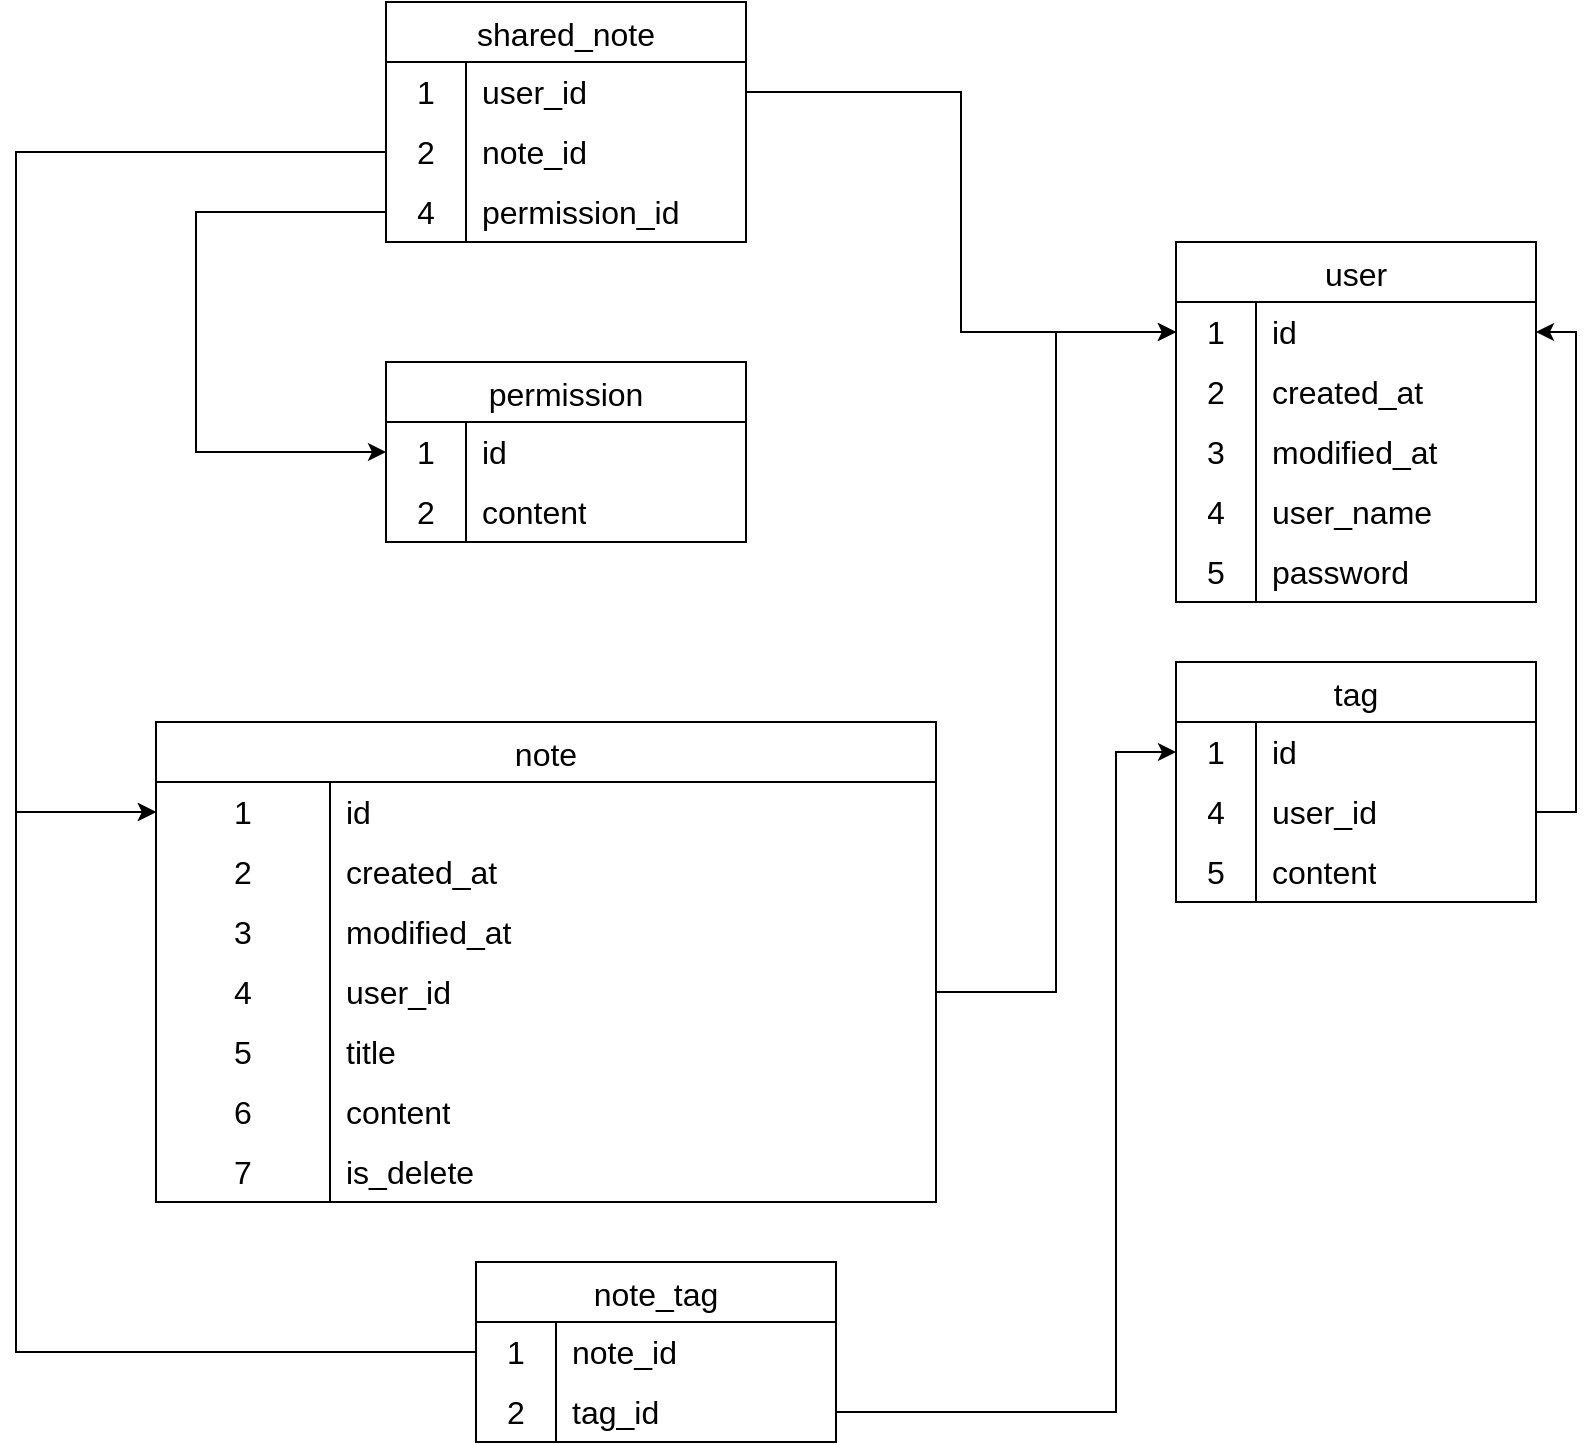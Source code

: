 <mxfile version="21.6.2" type="github">
  <diagram id="R2lEEEUBdFMjLlhIrx00" name="Page-1">
    <mxGraphModel dx="1434" dy="764" grid="1" gridSize="10" guides="1" tooltips="1" connect="1" arrows="1" fold="1" page="1" pageScale="1" pageWidth="850" pageHeight="1100" math="0" shadow="0" extFonts="Permanent Marker^https://fonts.googleapis.com/css?family=Permanent+Marker">
      <root>
        <mxCell id="0" />
        <mxCell id="1" parent="0" />
        <object label="note" id="VQeO6nDnTUrIf2RDV7d5-27">
          <mxCell style="shape=table;startSize=30;container=1;collapsible=0;childLayout=tableLayout;fixedRows=1;rowLines=0;fontStyle=0;strokeColor=default;fontSize=16;" vertex="1" parent="1">
            <mxGeometry x="100" y="400" width="390" height="240" as="geometry" />
          </mxCell>
        </object>
        <mxCell id="VQeO6nDnTUrIf2RDV7d5-28" value="" style="shape=tableRow;horizontal=0;startSize=0;swimlaneHead=0;swimlaneBody=0;top=0;left=0;bottom=0;right=0;collapsible=0;dropTarget=0;fillColor=none;points=[[0,0.5],[1,0.5]];portConstraint=eastwest;strokeColor=inherit;fontSize=16;" vertex="1" parent="VQeO6nDnTUrIf2RDV7d5-27">
          <mxGeometry y="30" width="390" height="30" as="geometry" />
        </mxCell>
        <mxCell id="VQeO6nDnTUrIf2RDV7d5-29" value="1" style="shape=partialRectangle;html=1;whiteSpace=wrap;connectable=0;fillColor=none;top=0;left=0;bottom=0;right=0;overflow=hidden;pointerEvents=1;strokeColor=inherit;fontSize=16;" vertex="1" parent="VQeO6nDnTUrIf2RDV7d5-28">
          <mxGeometry width="87" height="30" as="geometry">
            <mxRectangle width="87" height="30" as="alternateBounds" />
          </mxGeometry>
        </mxCell>
        <mxCell id="VQeO6nDnTUrIf2RDV7d5-30" value="id" style="shape=partialRectangle;html=1;whiteSpace=wrap;connectable=0;fillColor=none;top=0;left=0;bottom=0;right=0;align=left;spacingLeft=6;overflow=hidden;strokeColor=inherit;fontSize=16;" vertex="1" parent="VQeO6nDnTUrIf2RDV7d5-28">
          <mxGeometry x="87" width="303" height="30" as="geometry">
            <mxRectangle width="303" height="30" as="alternateBounds" />
          </mxGeometry>
        </mxCell>
        <mxCell id="VQeO6nDnTUrIf2RDV7d5-31" value="" style="shape=tableRow;horizontal=0;startSize=0;swimlaneHead=0;swimlaneBody=0;top=0;left=0;bottom=0;right=0;collapsible=0;dropTarget=0;fillColor=none;points=[[0,0.5],[1,0.5]];portConstraint=eastwest;strokeColor=inherit;fontSize=16;" vertex="1" parent="VQeO6nDnTUrIf2RDV7d5-27">
          <mxGeometry y="60" width="390" height="30" as="geometry" />
        </mxCell>
        <mxCell id="VQeO6nDnTUrIf2RDV7d5-32" value="2" style="shape=partialRectangle;html=1;whiteSpace=wrap;connectable=0;fillColor=none;top=0;left=0;bottom=0;right=0;overflow=hidden;strokeColor=inherit;fontSize=16;" vertex="1" parent="VQeO6nDnTUrIf2RDV7d5-31">
          <mxGeometry width="87" height="30" as="geometry">
            <mxRectangle width="87" height="30" as="alternateBounds" />
          </mxGeometry>
        </mxCell>
        <mxCell id="VQeO6nDnTUrIf2RDV7d5-33" value="created_at" style="shape=partialRectangle;html=1;whiteSpace=wrap;connectable=0;fillColor=none;top=0;left=0;bottom=0;right=0;align=left;spacingLeft=6;overflow=hidden;strokeColor=inherit;fontSize=16;" vertex="1" parent="VQeO6nDnTUrIf2RDV7d5-31">
          <mxGeometry x="87" width="303" height="30" as="geometry">
            <mxRectangle width="303" height="30" as="alternateBounds" />
          </mxGeometry>
        </mxCell>
        <mxCell id="VQeO6nDnTUrIf2RDV7d5-37" style="shape=tableRow;horizontal=0;startSize=0;swimlaneHead=0;swimlaneBody=0;top=0;left=0;bottom=0;right=0;collapsible=0;dropTarget=0;fillColor=none;points=[[0,0.5],[1,0.5]];portConstraint=eastwest;strokeColor=inherit;fontSize=16;" vertex="1" parent="VQeO6nDnTUrIf2RDV7d5-27">
          <mxGeometry y="90" width="390" height="30" as="geometry" />
        </mxCell>
        <mxCell id="VQeO6nDnTUrIf2RDV7d5-38" value="3" style="shape=partialRectangle;html=1;whiteSpace=wrap;connectable=0;fillColor=none;top=0;left=0;bottom=0;right=0;overflow=hidden;strokeColor=inherit;fontSize=16;" vertex="1" parent="VQeO6nDnTUrIf2RDV7d5-37">
          <mxGeometry width="87" height="30" as="geometry">
            <mxRectangle width="87" height="30" as="alternateBounds" />
          </mxGeometry>
        </mxCell>
        <mxCell id="VQeO6nDnTUrIf2RDV7d5-39" value="modified_at" style="shape=partialRectangle;html=1;whiteSpace=wrap;connectable=0;fillColor=none;top=0;left=0;bottom=0;right=0;align=left;spacingLeft=6;overflow=hidden;strokeColor=inherit;fontSize=16;" vertex="1" parent="VQeO6nDnTUrIf2RDV7d5-37">
          <mxGeometry x="87" width="303" height="30" as="geometry">
            <mxRectangle width="303" height="30" as="alternateBounds" />
          </mxGeometry>
        </mxCell>
        <mxCell id="VQeO6nDnTUrIf2RDV7d5-40" style="shape=tableRow;horizontal=0;startSize=0;swimlaneHead=0;swimlaneBody=0;top=0;left=0;bottom=0;right=0;collapsible=0;dropTarget=0;fillColor=none;points=[[0,0.5],[1,0.5]];portConstraint=eastwest;strokeColor=inherit;fontSize=16;" vertex="1" parent="VQeO6nDnTUrIf2RDV7d5-27">
          <mxGeometry y="120" width="390" height="30" as="geometry" />
        </mxCell>
        <mxCell id="VQeO6nDnTUrIf2RDV7d5-41" value="4" style="shape=partialRectangle;html=1;whiteSpace=wrap;connectable=0;fillColor=none;top=0;left=0;bottom=0;right=0;overflow=hidden;strokeColor=inherit;fontSize=16;" vertex="1" parent="VQeO6nDnTUrIf2RDV7d5-40">
          <mxGeometry width="87" height="30" as="geometry">
            <mxRectangle width="87" height="30" as="alternateBounds" />
          </mxGeometry>
        </mxCell>
        <mxCell id="VQeO6nDnTUrIf2RDV7d5-42" value="user_id" style="shape=partialRectangle;html=1;whiteSpace=wrap;connectable=0;fillColor=none;top=0;left=0;bottom=0;right=0;align=left;spacingLeft=6;overflow=hidden;strokeColor=inherit;fontSize=16;" vertex="1" parent="VQeO6nDnTUrIf2RDV7d5-40">
          <mxGeometry x="87" width="303" height="30" as="geometry">
            <mxRectangle width="303" height="30" as="alternateBounds" />
          </mxGeometry>
        </mxCell>
        <mxCell id="VQeO6nDnTUrIf2RDV7d5-50" style="shape=tableRow;horizontal=0;startSize=0;swimlaneHead=0;swimlaneBody=0;top=0;left=0;bottom=0;right=0;collapsible=0;dropTarget=0;fillColor=none;points=[[0,0.5],[1,0.5]];portConstraint=eastwest;strokeColor=inherit;fontSize=16;" vertex="1" parent="VQeO6nDnTUrIf2RDV7d5-27">
          <mxGeometry y="150" width="390" height="30" as="geometry" />
        </mxCell>
        <mxCell id="VQeO6nDnTUrIf2RDV7d5-51" value="5" style="shape=partialRectangle;html=1;whiteSpace=wrap;connectable=0;fillColor=none;top=0;left=0;bottom=0;right=0;overflow=hidden;strokeColor=inherit;fontSize=16;" vertex="1" parent="VQeO6nDnTUrIf2RDV7d5-50">
          <mxGeometry width="87" height="30" as="geometry">
            <mxRectangle width="87" height="30" as="alternateBounds" />
          </mxGeometry>
        </mxCell>
        <mxCell id="VQeO6nDnTUrIf2RDV7d5-52" value="title" style="shape=partialRectangle;html=1;whiteSpace=wrap;connectable=0;fillColor=none;top=0;left=0;bottom=0;right=0;align=left;spacingLeft=6;overflow=hidden;strokeColor=inherit;fontSize=16;" vertex="1" parent="VQeO6nDnTUrIf2RDV7d5-50">
          <mxGeometry x="87" width="303" height="30" as="geometry">
            <mxRectangle width="303" height="30" as="alternateBounds" />
          </mxGeometry>
        </mxCell>
        <mxCell id="VQeO6nDnTUrIf2RDV7d5-88" style="shape=tableRow;horizontal=0;startSize=0;swimlaneHead=0;swimlaneBody=0;top=0;left=0;bottom=0;right=0;collapsible=0;dropTarget=0;fillColor=none;points=[[0,0.5],[1,0.5]];portConstraint=eastwest;strokeColor=inherit;fontSize=16;" vertex="1" parent="VQeO6nDnTUrIf2RDV7d5-27">
          <mxGeometry y="180" width="390" height="30" as="geometry" />
        </mxCell>
        <mxCell id="VQeO6nDnTUrIf2RDV7d5-89" value="6" style="shape=partialRectangle;html=1;whiteSpace=wrap;connectable=0;fillColor=none;top=0;left=0;bottom=0;right=0;overflow=hidden;strokeColor=inherit;fontSize=16;" vertex="1" parent="VQeO6nDnTUrIf2RDV7d5-88">
          <mxGeometry width="87" height="30" as="geometry">
            <mxRectangle width="87" height="30" as="alternateBounds" />
          </mxGeometry>
        </mxCell>
        <mxCell id="VQeO6nDnTUrIf2RDV7d5-90" value="content" style="shape=partialRectangle;html=1;whiteSpace=wrap;connectable=0;fillColor=none;top=0;left=0;bottom=0;right=0;align=left;spacingLeft=6;overflow=hidden;strokeColor=inherit;fontSize=16;" vertex="1" parent="VQeO6nDnTUrIf2RDV7d5-88">
          <mxGeometry x="87" width="303" height="30" as="geometry">
            <mxRectangle width="303" height="30" as="alternateBounds" />
          </mxGeometry>
        </mxCell>
        <mxCell id="VQeO6nDnTUrIf2RDV7d5-93" style="shape=tableRow;horizontal=0;startSize=0;swimlaneHead=0;swimlaneBody=0;top=0;left=0;bottom=0;right=0;collapsible=0;dropTarget=0;fillColor=none;points=[[0,0.5],[1,0.5]];portConstraint=eastwest;strokeColor=inherit;fontSize=16;" vertex="1" parent="VQeO6nDnTUrIf2RDV7d5-27">
          <mxGeometry y="210" width="390" height="30" as="geometry" />
        </mxCell>
        <mxCell id="VQeO6nDnTUrIf2RDV7d5-94" value="7" style="shape=partialRectangle;html=1;whiteSpace=wrap;connectable=0;fillColor=none;top=0;left=0;bottom=0;right=0;overflow=hidden;strokeColor=inherit;fontSize=16;" vertex="1" parent="VQeO6nDnTUrIf2RDV7d5-93">
          <mxGeometry width="87" height="30" as="geometry">
            <mxRectangle width="87" height="30" as="alternateBounds" />
          </mxGeometry>
        </mxCell>
        <mxCell id="VQeO6nDnTUrIf2RDV7d5-95" value="is_delete" style="shape=partialRectangle;html=1;whiteSpace=wrap;connectable=0;fillColor=none;top=0;left=0;bottom=0;right=0;align=left;spacingLeft=6;overflow=hidden;strokeColor=inherit;fontSize=16;" vertex="1" parent="VQeO6nDnTUrIf2RDV7d5-93">
          <mxGeometry x="87" width="303" height="30" as="geometry">
            <mxRectangle width="303" height="30" as="alternateBounds" />
          </mxGeometry>
        </mxCell>
        <mxCell id="VQeO6nDnTUrIf2RDV7d5-53" value="user" style="shape=table;startSize=30;container=1;collapsible=0;childLayout=tableLayout;fixedRows=1;rowLines=0;fontStyle=0;strokeColor=default;fontSize=16;" vertex="1" parent="1">
          <mxGeometry x="610" y="160" width="180" height="180" as="geometry" />
        </mxCell>
        <mxCell id="VQeO6nDnTUrIf2RDV7d5-54" value="" style="shape=tableRow;horizontal=0;startSize=0;swimlaneHead=0;swimlaneBody=0;top=0;left=0;bottom=0;right=0;collapsible=0;dropTarget=0;fillColor=none;points=[[0,0.5],[1,0.5]];portConstraint=eastwest;strokeColor=inherit;fontSize=16;" vertex="1" parent="VQeO6nDnTUrIf2RDV7d5-53">
          <mxGeometry y="30" width="180" height="30" as="geometry" />
        </mxCell>
        <mxCell id="VQeO6nDnTUrIf2RDV7d5-55" value="1" style="shape=partialRectangle;html=1;whiteSpace=wrap;connectable=0;fillColor=none;top=0;left=0;bottom=0;right=0;overflow=hidden;pointerEvents=1;strokeColor=inherit;fontSize=16;" vertex="1" parent="VQeO6nDnTUrIf2RDV7d5-54">
          <mxGeometry width="40" height="30" as="geometry">
            <mxRectangle width="40" height="30" as="alternateBounds" />
          </mxGeometry>
        </mxCell>
        <mxCell id="VQeO6nDnTUrIf2RDV7d5-56" value="id" style="shape=partialRectangle;html=1;whiteSpace=wrap;connectable=0;fillColor=none;top=0;left=0;bottom=0;right=0;align=left;spacingLeft=6;overflow=hidden;strokeColor=inherit;fontSize=16;" vertex="1" parent="VQeO6nDnTUrIf2RDV7d5-54">
          <mxGeometry x="40" width="140" height="30" as="geometry">
            <mxRectangle width="140" height="30" as="alternateBounds" />
          </mxGeometry>
        </mxCell>
        <mxCell id="VQeO6nDnTUrIf2RDV7d5-57" value="" style="shape=tableRow;horizontal=0;startSize=0;swimlaneHead=0;swimlaneBody=0;top=0;left=0;bottom=0;right=0;collapsible=0;dropTarget=0;fillColor=none;points=[[0,0.5],[1,0.5]];portConstraint=eastwest;strokeColor=inherit;fontSize=16;" vertex="1" parent="VQeO6nDnTUrIf2RDV7d5-53">
          <mxGeometry y="60" width="180" height="30" as="geometry" />
        </mxCell>
        <mxCell id="VQeO6nDnTUrIf2RDV7d5-58" value="2" style="shape=partialRectangle;html=1;whiteSpace=wrap;connectable=0;fillColor=none;top=0;left=0;bottom=0;right=0;overflow=hidden;strokeColor=inherit;fontSize=16;" vertex="1" parent="VQeO6nDnTUrIf2RDV7d5-57">
          <mxGeometry width="40" height="30" as="geometry">
            <mxRectangle width="40" height="30" as="alternateBounds" />
          </mxGeometry>
        </mxCell>
        <mxCell id="VQeO6nDnTUrIf2RDV7d5-59" value="created_at" style="shape=partialRectangle;html=1;whiteSpace=wrap;connectable=0;fillColor=none;top=0;left=0;bottom=0;right=0;align=left;spacingLeft=6;overflow=hidden;strokeColor=inherit;fontSize=16;" vertex="1" parent="VQeO6nDnTUrIf2RDV7d5-57">
          <mxGeometry x="40" width="140" height="30" as="geometry">
            <mxRectangle width="140" height="30" as="alternateBounds" />
          </mxGeometry>
        </mxCell>
        <mxCell id="VQeO6nDnTUrIf2RDV7d5-60" value="" style="shape=tableRow;horizontal=0;startSize=0;swimlaneHead=0;swimlaneBody=0;top=0;left=0;bottom=0;right=0;collapsible=0;dropTarget=0;fillColor=none;points=[[0,0.5],[1,0.5]];portConstraint=eastwest;strokeColor=inherit;fontSize=16;" vertex="1" parent="VQeO6nDnTUrIf2RDV7d5-53">
          <mxGeometry y="90" width="180" height="30" as="geometry" />
        </mxCell>
        <mxCell id="VQeO6nDnTUrIf2RDV7d5-61" value="3" style="shape=partialRectangle;html=1;whiteSpace=wrap;connectable=0;fillColor=none;top=0;left=0;bottom=0;right=0;overflow=hidden;strokeColor=inherit;fontSize=16;" vertex="1" parent="VQeO6nDnTUrIf2RDV7d5-60">
          <mxGeometry width="40" height="30" as="geometry">
            <mxRectangle width="40" height="30" as="alternateBounds" />
          </mxGeometry>
        </mxCell>
        <mxCell id="VQeO6nDnTUrIf2RDV7d5-62" value="modified_at" style="shape=partialRectangle;html=1;whiteSpace=wrap;connectable=0;fillColor=none;top=0;left=0;bottom=0;right=0;align=left;spacingLeft=6;overflow=hidden;strokeColor=inherit;fontSize=16;" vertex="1" parent="VQeO6nDnTUrIf2RDV7d5-60">
          <mxGeometry x="40" width="140" height="30" as="geometry">
            <mxRectangle width="140" height="30" as="alternateBounds" />
          </mxGeometry>
        </mxCell>
        <mxCell id="VQeO6nDnTUrIf2RDV7d5-63" style="shape=tableRow;horizontal=0;startSize=0;swimlaneHead=0;swimlaneBody=0;top=0;left=0;bottom=0;right=0;collapsible=0;dropTarget=0;fillColor=none;points=[[0,0.5],[1,0.5]];portConstraint=eastwest;strokeColor=inherit;fontSize=16;" vertex="1" parent="VQeO6nDnTUrIf2RDV7d5-53">
          <mxGeometry y="120" width="180" height="30" as="geometry" />
        </mxCell>
        <mxCell id="VQeO6nDnTUrIf2RDV7d5-64" value="4" style="shape=partialRectangle;html=1;whiteSpace=wrap;connectable=0;fillColor=none;top=0;left=0;bottom=0;right=0;overflow=hidden;strokeColor=inherit;fontSize=16;" vertex="1" parent="VQeO6nDnTUrIf2RDV7d5-63">
          <mxGeometry width="40" height="30" as="geometry">
            <mxRectangle width="40" height="30" as="alternateBounds" />
          </mxGeometry>
        </mxCell>
        <mxCell id="VQeO6nDnTUrIf2RDV7d5-65" value="user_name" style="shape=partialRectangle;html=1;whiteSpace=wrap;connectable=0;fillColor=none;top=0;left=0;bottom=0;right=0;align=left;spacingLeft=6;overflow=hidden;strokeColor=inherit;fontSize=16;" vertex="1" parent="VQeO6nDnTUrIf2RDV7d5-63">
          <mxGeometry x="40" width="140" height="30" as="geometry">
            <mxRectangle width="140" height="30" as="alternateBounds" />
          </mxGeometry>
        </mxCell>
        <mxCell id="VQeO6nDnTUrIf2RDV7d5-69" style="shape=tableRow;horizontal=0;startSize=0;swimlaneHead=0;swimlaneBody=0;top=0;left=0;bottom=0;right=0;collapsible=0;dropTarget=0;fillColor=none;points=[[0,0.5],[1,0.5]];portConstraint=eastwest;strokeColor=inherit;fontSize=16;" vertex="1" parent="VQeO6nDnTUrIf2RDV7d5-53">
          <mxGeometry y="150" width="180" height="30" as="geometry" />
        </mxCell>
        <mxCell id="VQeO6nDnTUrIf2RDV7d5-70" value="5" style="shape=partialRectangle;html=1;whiteSpace=wrap;connectable=0;fillColor=none;top=0;left=0;bottom=0;right=0;overflow=hidden;strokeColor=inherit;fontSize=16;" vertex="1" parent="VQeO6nDnTUrIf2RDV7d5-69">
          <mxGeometry width="40" height="30" as="geometry">
            <mxRectangle width="40" height="30" as="alternateBounds" />
          </mxGeometry>
        </mxCell>
        <mxCell id="VQeO6nDnTUrIf2RDV7d5-71" value="password" style="shape=partialRectangle;html=1;whiteSpace=wrap;connectable=0;fillColor=none;top=0;left=0;bottom=0;right=0;align=left;spacingLeft=6;overflow=hidden;strokeColor=inherit;fontSize=16;" vertex="1" parent="VQeO6nDnTUrIf2RDV7d5-69">
          <mxGeometry x="40" width="140" height="30" as="geometry">
            <mxRectangle width="140" height="30" as="alternateBounds" />
          </mxGeometry>
        </mxCell>
        <mxCell id="VQeO6nDnTUrIf2RDV7d5-72" value="tag" style="shape=table;startSize=30;container=1;collapsible=0;childLayout=tableLayout;fixedRows=1;rowLines=0;fontStyle=0;strokeColor=default;fontSize=16;" vertex="1" parent="1">
          <mxGeometry x="610" y="370" width="180" height="120" as="geometry" />
        </mxCell>
        <mxCell id="VQeO6nDnTUrIf2RDV7d5-73" value="" style="shape=tableRow;horizontal=0;startSize=0;swimlaneHead=0;swimlaneBody=0;top=0;left=0;bottom=0;right=0;collapsible=0;dropTarget=0;fillColor=none;points=[[0,0.5],[1,0.5]];portConstraint=eastwest;strokeColor=inherit;fontSize=16;" vertex="1" parent="VQeO6nDnTUrIf2RDV7d5-72">
          <mxGeometry y="30" width="180" height="30" as="geometry" />
        </mxCell>
        <mxCell id="VQeO6nDnTUrIf2RDV7d5-74" value="1" style="shape=partialRectangle;html=1;whiteSpace=wrap;connectable=0;fillColor=none;top=0;left=0;bottom=0;right=0;overflow=hidden;pointerEvents=1;strokeColor=inherit;fontSize=16;" vertex="1" parent="VQeO6nDnTUrIf2RDV7d5-73">
          <mxGeometry width="40" height="30" as="geometry">
            <mxRectangle width="40" height="30" as="alternateBounds" />
          </mxGeometry>
        </mxCell>
        <mxCell id="VQeO6nDnTUrIf2RDV7d5-75" value="id" style="shape=partialRectangle;html=1;whiteSpace=wrap;connectable=0;fillColor=none;top=0;left=0;bottom=0;right=0;align=left;spacingLeft=6;overflow=hidden;strokeColor=inherit;fontSize=16;" vertex="1" parent="VQeO6nDnTUrIf2RDV7d5-73">
          <mxGeometry x="40" width="140" height="30" as="geometry">
            <mxRectangle width="140" height="30" as="alternateBounds" />
          </mxGeometry>
        </mxCell>
        <mxCell id="VQeO6nDnTUrIf2RDV7d5-82" style="shape=tableRow;horizontal=0;startSize=0;swimlaneHead=0;swimlaneBody=0;top=0;left=0;bottom=0;right=0;collapsible=0;dropTarget=0;fillColor=none;points=[[0,0.5],[1,0.5]];portConstraint=eastwest;strokeColor=inherit;fontSize=16;" vertex="1" parent="VQeO6nDnTUrIf2RDV7d5-72">
          <mxGeometry y="60" width="180" height="30" as="geometry" />
        </mxCell>
        <mxCell id="VQeO6nDnTUrIf2RDV7d5-83" value="4" style="shape=partialRectangle;html=1;whiteSpace=wrap;connectable=0;fillColor=none;top=0;left=0;bottom=0;right=0;overflow=hidden;strokeColor=inherit;fontSize=16;" vertex="1" parent="VQeO6nDnTUrIf2RDV7d5-82">
          <mxGeometry width="40" height="30" as="geometry">
            <mxRectangle width="40" height="30" as="alternateBounds" />
          </mxGeometry>
        </mxCell>
        <mxCell id="VQeO6nDnTUrIf2RDV7d5-84" value="user_id" style="shape=partialRectangle;html=1;whiteSpace=wrap;connectable=0;fillColor=none;top=0;left=0;bottom=0;right=0;align=left;spacingLeft=6;overflow=hidden;strokeColor=inherit;fontSize=16;" vertex="1" parent="VQeO6nDnTUrIf2RDV7d5-82">
          <mxGeometry x="40" width="140" height="30" as="geometry">
            <mxRectangle width="140" height="30" as="alternateBounds" />
          </mxGeometry>
        </mxCell>
        <mxCell id="VQeO6nDnTUrIf2RDV7d5-85" style="shape=tableRow;horizontal=0;startSize=0;swimlaneHead=0;swimlaneBody=0;top=0;left=0;bottom=0;right=0;collapsible=0;dropTarget=0;fillColor=none;points=[[0,0.5],[1,0.5]];portConstraint=eastwest;strokeColor=inherit;fontSize=16;" vertex="1" parent="VQeO6nDnTUrIf2RDV7d5-72">
          <mxGeometry y="90" width="180" height="30" as="geometry" />
        </mxCell>
        <mxCell id="VQeO6nDnTUrIf2RDV7d5-86" value="5" style="shape=partialRectangle;html=1;whiteSpace=wrap;connectable=0;fillColor=none;top=0;left=0;bottom=0;right=0;overflow=hidden;strokeColor=inherit;fontSize=16;" vertex="1" parent="VQeO6nDnTUrIf2RDV7d5-85">
          <mxGeometry width="40" height="30" as="geometry">
            <mxRectangle width="40" height="30" as="alternateBounds" />
          </mxGeometry>
        </mxCell>
        <mxCell id="VQeO6nDnTUrIf2RDV7d5-87" value="content" style="shape=partialRectangle;html=1;whiteSpace=wrap;connectable=0;fillColor=none;top=0;left=0;bottom=0;right=0;align=left;spacingLeft=6;overflow=hidden;strokeColor=inherit;fontSize=16;" vertex="1" parent="VQeO6nDnTUrIf2RDV7d5-85">
          <mxGeometry x="40" width="140" height="30" as="geometry">
            <mxRectangle width="140" height="30" as="alternateBounds" />
          </mxGeometry>
        </mxCell>
        <mxCell id="VQeO6nDnTUrIf2RDV7d5-97" value="shared_note" style="shape=table;startSize=30;container=1;collapsible=0;childLayout=tableLayout;fixedRows=1;rowLines=0;fontStyle=0;strokeColor=default;fontSize=16;" vertex="1" parent="1">
          <mxGeometry x="215" y="40" width="180" height="120" as="geometry" />
        </mxCell>
        <mxCell id="VQeO6nDnTUrIf2RDV7d5-98" value="" style="shape=tableRow;horizontal=0;startSize=0;swimlaneHead=0;swimlaneBody=0;top=0;left=0;bottom=0;right=0;collapsible=0;dropTarget=0;fillColor=none;points=[[0,0.5],[1,0.5]];portConstraint=eastwest;strokeColor=inherit;fontSize=16;" vertex="1" parent="VQeO6nDnTUrIf2RDV7d5-97">
          <mxGeometry y="30" width="180" height="30" as="geometry" />
        </mxCell>
        <mxCell id="VQeO6nDnTUrIf2RDV7d5-99" value="1" style="shape=partialRectangle;html=1;whiteSpace=wrap;connectable=0;fillColor=none;top=0;left=0;bottom=0;right=0;overflow=hidden;pointerEvents=1;strokeColor=inherit;fontSize=16;" vertex="1" parent="VQeO6nDnTUrIf2RDV7d5-98">
          <mxGeometry width="40" height="30" as="geometry">
            <mxRectangle width="40" height="30" as="alternateBounds" />
          </mxGeometry>
        </mxCell>
        <mxCell id="VQeO6nDnTUrIf2RDV7d5-100" value="user_id" style="shape=partialRectangle;html=1;whiteSpace=wrap;connectable=0;fillColor=none;top=0;left=0;bottom=0;right=0;align=left;spacingLeft=6;overflow=hidden;strokeColor=inherit;fontSize=16;" vertex="1" parent="VQeO6nDnTUrIf2RDV7d5-98">
          <mxGeometry x="40" width="140" height="30" as="geometry">
            <mxRectangle width="140" height="30" as="alternateBounds" />
          </mxGeometry>
        </mxCell>
        <mxCell id="VQeO6nDnTUrIf2RDV7d5-101" value="" style="shape=tableRow;horizontal=0;startSize=0;swimlaneHead=0;swimlaneBody=0;top=0;left=0;bottom=0;right=0;collapsible=0;dropTarget=0;fillColor=none;points=[[0,0.5],[1,0.5]];portConstraint=eastwest;strokeColor=inherit;fontSize=16;" vertex="1" parent="VQeO6nDnTUrIf2RDV7d5-97">
          <mxGeometry y="60" width="180" height="30" as="geometry" />
        </mxCell>
        <mxCell id="VQeO6nDnTUrIf2RDV7d5-102" value="2" style="shape=partialRectangle;html=1;whiteSpace=wrap;connectable=0;fillColor=none;top=0;left=0;bottom=0;right=0;overflow=hidden;strokeColor=inherit;fontSize=16;" vertex="1" parent="VQeO6nDnTUrIf2RDV7d5-101">
          <mxGeometry width="40" height="30" as="geometry">
            <mxRectangle width="40" height="30" as="alternateBounds" />
          </mxGeometry>
        </mxCell>
        <mxCell id="VQeO6nDnTUrIf2RDV7d5-103" value="note_id" style="shape=partialRectangle;html=1;whiteSpace=wrap;connectable=0;fillColor=none;top=0;left=0;bottom=0;right=0;align=left;spacingLeft=6;overflow=hidden;strokeColor=inherit;fontSize=16;" vertex="1" parent="VQeO6nDnTUrIf2RDV7d5-101">
          <mxGeometry x="40" width="140" height="30" as="geometry">
            <mxRectangle width="140" height="30" as="alternateBounds" />
          </mxGeometry>
        </mxCell>
        <mxCell id="VQeO6nDnTUrIf2RDV7d5-109" style="shape=tableRow;horizontal=0;startSize=0;swimlaneHead=0;swimlaneBody=0;top=0;left=0;bottom=0;right=0;collapsible=0;dropTarget=0;fillColor=none;points=[[0,0.5],[1,0.5]];portConstraint=eastwest;strokeColor=inherit;fontSize=16;" vertex="1" parent="VQeO6nDnTUrIf2RDV7d5-97">
          <mxGeometry y="90" width="180" height="30" as="geometry" />
        </mxCell>
        <mxCell id="VQeO6nDnTUrIf2RDV7d5-110" value="4" style="shape=partialRectangle;html=1;whiteSpace=wrap;connectable=0;fillColor=none;top=0;left=0;bottom=0;right=0;overflow=hidden;strokeColor=inherit;fontSize=16;" vertex="1" parent="VQeO6nDnTUrIf2RDV7d5-109">
          <mxGeometry width="40" height="30" as="geometry">
            <mxRectangle width="40" height="30" as="alternateBounds" />
          </mxGeometry>
        </mxCell>
        <mxCell id="VQeO6nDnTUrIf2RDV7d5-111" value="permission_id" style="shape=partialRectangle;html=1;whiteSpace=wrap;connectable=0;fillColor=none;top=0;left=0;bottom=0;right=0;align=left;spacingLeft=6;overflow=hidden;strokeColor=inherit;fontSize=16;" vertex="1" parent="VQeO6nDnTUrIf2RDV7d5-109">
          <mxGeometry x="40" width="140" height="30" as="geometry">
            <mxRectangle width="140" height="30" as="alternateBounds" />
          </mxGeometry>
        </mxCell>
        <mxCell id="VQeO6nDnTUrIf2RDV7d5-107" style="edgeStyle=orthogonalEdgeStyle;rounded=0;orthogonalLoop=1;jettySize=auto;html=1;exitX=0;exitY=0.5;exitDx=0;exitDy=0;entryX=0;entryY=0.5;entryDx=0;entryDy=0;" edge="1" parent="1" source="VQeO6nDnTUrIf2RDV7d5-101" target="VQeO6nDnTUrIf2RDV7d5-28">
          <mxGeometry relative="1" as="geometry">
            <Array as="points">
              <mxPoint x="30" y="115" />
              <mxPoint x="30" y="445" />
            </Array>
          </mxGeometry>
        </mxCell>
        <mxCell id="VQeO6nDnTUrIf2RDV7d5-113" value="permission" style="shape=table;startSize=30;container=1;collapsible=0;childLayout=tableLayout;fixedRows=1;rowLines=0;fontStyle=0;strokeColor=default;fontSize=16;" vertex="1" parent="1">
          <mxGeometry x="215" y="220" width="180" height="90" as="geometry" />
        </mxCell>
        <mxCell id="VQeO6nDnTUrIf2RDV7d5-114" value="" style="shape=tableRow;horizontal=0;startSize=0;swimlaneHead=0;swimlaneBody=0;top=0;left=0;bottom=0;right=0;collapsible=0;dropTarget=0;fillColor=none;points=[[0,0.5],[1,0.5]];portConstraint=eastwest;strokeColor=inherit;fontSize=16;movable=0;resizable=0;rotatable=0;deletable=0;editable=0;locked=1;connectable=0;" vertex="1" parent="VQeO6nDnTUrIf2RDV7d5-113">
          <mxGeometry y="30" width="180" height="30" as="geometry" />
        </mxCell>
        <mxCell id="VQeO6nDnTUrIf2RDV7d5-115" value="1" style="shape=partialRectangle;html=1;whiteSpace=wrap;connectable=0;fillColor=none;top=0;left=0;bottom=0;right=0;overflow=hidden;pointerEvents=1;strokeColor=inherit;fontSize=16;" vertex="1" parent="VQeO6nDnTUrIf2RDV7d5-114">
          <mxGeometry width="40" height="30" as="geometry">
            <mxRectangle width="40" height="30" as="alternateBounds" />
          </mxGeometry>
        </mxCell>
        <mxCell id="VQeO6nDnTUrIf2RDV7d5-116" value="id" style="shape=partialRectangle;html=1;whiteSpace=wrap;connectable=0;fillColor=none;top=0;left=0;bottom=0;right=0;align=left;spacingLeft=6;overflow=hidden;strokeColor=inherit;fontSize=16;" vertex="1" parent="VQeO6nDnTUrIf2RDV7d5-114">
          <mxGeometry x="40" width="140" height="30" as="geometry">
            <mxRectangle width="140" height="30" as="alternateBounds" />
          </mxGeometry>
        </mxCell>
        <mxCell id="VQeO6nDnTUrIf2RDV7d5-117" value="" style="shape=tableRow;horizontal=0;startSize=0;swimlaneHead=0;swimlaneBody=0;top=0;left=0;bottom=0;right=0;collapsible=0;dropTarget=0;fillColor=none;points=[[0,0.5],[1,0.5]];portConstraint=eastwest;strokeColor=inherit;fontSize=16;" vertex="1" parent="VQeO6nDnTUrIf2RDV7d5-113">
          <mxGeometry y="60" width="180" height="30" as="geometry" />
        </mxCell>
        <mxCell id="VQeO6nDnTUrIf2RDV7d5-118" value="2" style="shape=partialRectangle;html=1;whiteSpace=wrap;connectable=0;fillColor=none;top=0;left=0;bottom=0;right=0;overflow=hidden;strokeColor=inherit;fontSize=16;" vertex="1" parent="VQeO6nDnTUrIf2RDV7d5-117">
          <mxGeometry width="40" height="30" as="geometry">
            <mxRectangle width="40" height="30" as="alternateBounds" />
          </mxGeometry>
        </mxCell>
        <mxCell id="VQeO6nDnTUrIf2RDV7d5-119" value="content" style="shape=partialRectangle;html=1;whiteSpace=wrap;connectable=0;fillColor=none;top=0;left=0;bottom=0;right=0;align=left;spacingLeft=6;overflow=hidden;strokeColor=inherit;fontSize=16;" vertex="1" parent="VQeO6nDnTUrIf2RDV7d5-117">
          <mxGeometry x="40" width="140" height="30" as="geometry">
            <mxRectangle width="140" height="30" as="alternateBounds" />
          </mxGeometry>
        </mxCell>
        <mxCell id="VQeO6nDnTUrIf2RDV7d5-125" value="note_tag" style="shape=table;startSize=30;container=1;collapsible=0;childLayout=tableLayout;fixedRows=1;rowLines=0;fontStyle=0;strokeColor=default;fontSize=16;" vertex="1" parent="1">
          <mxGeometry x="260" y="670" width="180" height="90" as="geometry" />
        </mxCell>
        <mxCell id="VQeO6nDnTUrIf2RDV7d5-126" value="" style="shape=tableRow;horizontal=0;startSize=0;swimlaneHead=0;swimlaneBody=0;top=0;left=0;bottom=0;right=0;collapsible=0;dropTarget=0;fillColor=none;points=[[0,0.5],[1,0.5]];portConstraint=eastwest;strokeColor=inherit;fontSize=16;" vertex="1" parent="VQeO6nDnTUrIf2RDV7d5-125">
          <mxGeometry y="30" width="180" height="30" as="geometry" />
        </mxCell>
        <mxCell id="VQeO6nDnTUrIf2RDV7d5-127" value="1" style="shape=partialRectangle;html=1;whiteSpace=wrap;connectable=0;fillColor=none;top=0;left=0;bottom=0;right=0;overflow=hidden;pointerEvents=1;strokeColor=inherit;fontSize=16;" vertex="1" parent="VQeO6nDnTUrIf2RDV7d5-126">
          <mxGeometry width="40" height="30" as="geometry">
            <mxRectangle width="40" height="30" as="alternateBounds" />
          </mxGeometry>
        </mxCell>
        <mxCell id="VQeO6nDnTUrIf2RDV7d5-128" value="note_id" style="shape=partialRectangle;html=1;whiteSpace=wrap;connectable=0;fillColor=none;top=0;left=0;bottom=0;right=0;align=left;spacingLeft=6;overflow=hidden;strokeColor=inherit;fontSize=16;" vertex="1" parent="VQeO6nDnTUrIf2RDV7d5-126">
          <mxGeometry x="40" width="140" height="30" as="geometry">
            <mxRectangle width="140" height="30" as="alternateBounds" />
          </mxGeometry>
        </mxCell>
        <mxCell id="VQeO6nDnTUrIf2RDV7d5-129" value="" style="shape=tableRow;horizontal=0;startSize=0;swimlaneHead=0;swimlaneBody=0;top=0;left=0;bottom=0;right=0;collapsible=0;dropTarget=0;fillColor=none;points=[[0,0.5],[1,0.5]];portConstraint=eastwest;strokeColor=inherit;fontSize=16;" vertex="1" parent="VQeO6nDnTUrIf2RDV7d5-125">
          <mxGeometry y="60" width="180" height="30" as="geometry" />
        </mxCell>
        <mxCell id="VQeO6nDnTUrIf2RDV7d5-130" value="2" style="shape=partialRectangle;html=1;whiteSpace=wrap;connectable=0;fillColor=none;top=0;left=0;bottom=0;right=0;overflow=hidden;strokeColor=inherit;fontSize=16;" vertex="1" parent="VQeO6nDnTUrIf2RDV7d5-129">
          <mxGeometry width="40" height="30" as="geometry">
            <mxRectangle width="40" height="30" as="alternateBounds" />
          </mxGeometry>
        </mxCell>
        <mxCell id="VQeO6nDnTUrIf2RDV7d5-131" value="tag_id" style="shape=partialRectangle;html=1;whiteSpace=wrap;connectable=0;fillColor=none;top=0;left=0;bottom=0;right=0;align=left;spacingLeft=6;overflow=hidden;strokeColor=inherit;fontSize=16;" vertex="1" parent="VQeO6nDnTUrIf2RDV7d5-129">
          <mxGeometry x="40" width="140" height="30" as="geometry">
            <mxRectangle width="140" height="30" as="alternateBounds" />
          </mxGeometry>
        </mxCell>
        <mxCell id="VQeO6nDnTUrIf2RDV7d5-137" style="edgeStyle=orthogonalEdgeStyle;rounded=0;orthogonalLoop=1;jettySize=auto;html=1;exitX=1;exitY=0.5;exitDx=0;exitDy=0;entryX=1;entryY=0.5;entryDx=0;entryDy=0;" edge="1" parent="1" source="VQeO6nDnTUrIf2RDV7d5-82" target="VQeO6nDnTUrIf2RDV7d5-54">
          <mxGeometry relative="1" as="geometry" />
        </mxCell>
        <mxCell id="VQeO6nDnTUrIf2RDV7d5-138" style="edgeStyle=orthogonalEdgeStyle;rounded=0;orthogonalLoop=1;jettySize=auto;html=1;exitX=1;exitY=0.5;exitDx=0;exitDy=0;entryX=0;entryY=0.5;entryDx=0;entryDy=0;" edge="1" parent="1" source="VQeO6nDnTUrIf2RDV7d5-40" target="VQeO6nDnTUrIf2RDV7d5-54">
          <mxGeometry relative="1" as="geometry" />
        </mxCell>
        <mxCell id="VQeO6nDnTUrIf2RDV7d5-139" style="edgeStyle=orthogonalEdgeStyle;rounded=0;orthogonalLoop=1;jettySize=auto;html=1;exitX=1;exitY=0.5;exitDx=0;exitDy=0;entryX=0;entryY=0.5;entryDx=0;entryDy=0;" edge="1" parent="1" source="VQeO6nDnTUrIf2RDV7d5-129" target="VQeO6nDnTUrIf2RDV7d5-73">
          <mxGeometry relative="1" as="geometry">
            <Array as="points">
              <mxPoint x="580" y="745" />
              <mxPoint x="580" y="415" />
            </Array>
          </mxGeometry>
        </mxCell>
        <mxCell id="VQeO6nDnTUrIf2RDV7d5-140" style="edgeStyle=orthogonalEdgeStyle;rounded=0;orthogonalLoop=1;jettySize=auto;html=1;exitX=0;exitY=0.5;exitDx=0;exitDy=0;entryX=0;entryY=0.5;entryDx=0;entryDy=0;" edge="1" parent="1" source="VQeO6nDnTUrIf2RDV7d5-126" target="VQeO6nDnTUrIf2RDV7d5-28">
          <mxGeometry relative="1" as="geometry">
            <Array as="points">
              <mxPoint x="30" y="715" />
              <mxPoint x="30" y="445" />
            </Array>
          </mxGeometry>
        </mxCell>
        <mxCell id="VQeO6nDnTUrIf2RDV7d5-141" style="edgeStyle=orthogonalEdgeStyle;rounded=0;orthogonalLoop=1;jettySize=auto;html=1;exitX=1;exitY=0.5;exitDx=0;exitDy=0;entryX=0;entryY=0.5;entryDx=0;entryDy=0;" edge="1" parent="1" source="VQeO6nDnTUrIf2RDV7d5-98" target="VQeO6nDnTUrIf2RDV7d5-54">
          <mxGeometry relative="1" as="geometry" />
        </mxCell>
        <mxCell id="VQeO6nDnTUrIf2RDV7d5-142" style="edgeStyle=orthogonalEdgeStyle;rounded=0;orthogonalLoop=1;jettySize=auto;html=1;exitX=0;exitY=0.5;exitDx=0;exitDy=0;entryX=0;entryY=0.5;entryDx=0;entryDy=0;" edge="1" parent="1" source="VQeO6nDnTUrIf2RDV7d5-109" target="VQeO6nDnTUrIf2RDV7d5-114">
          <mxGeometry relative="1" as="geometry">
            <Array as="points">
              <mxPoint x="120" y="145" />
              <mxPoint x="120" y="265" />
            </Array>
          </mxGeometry>
        </mxCell>
      </root>
    </mxGraphModel>
  </diagram>
</mxfile>
